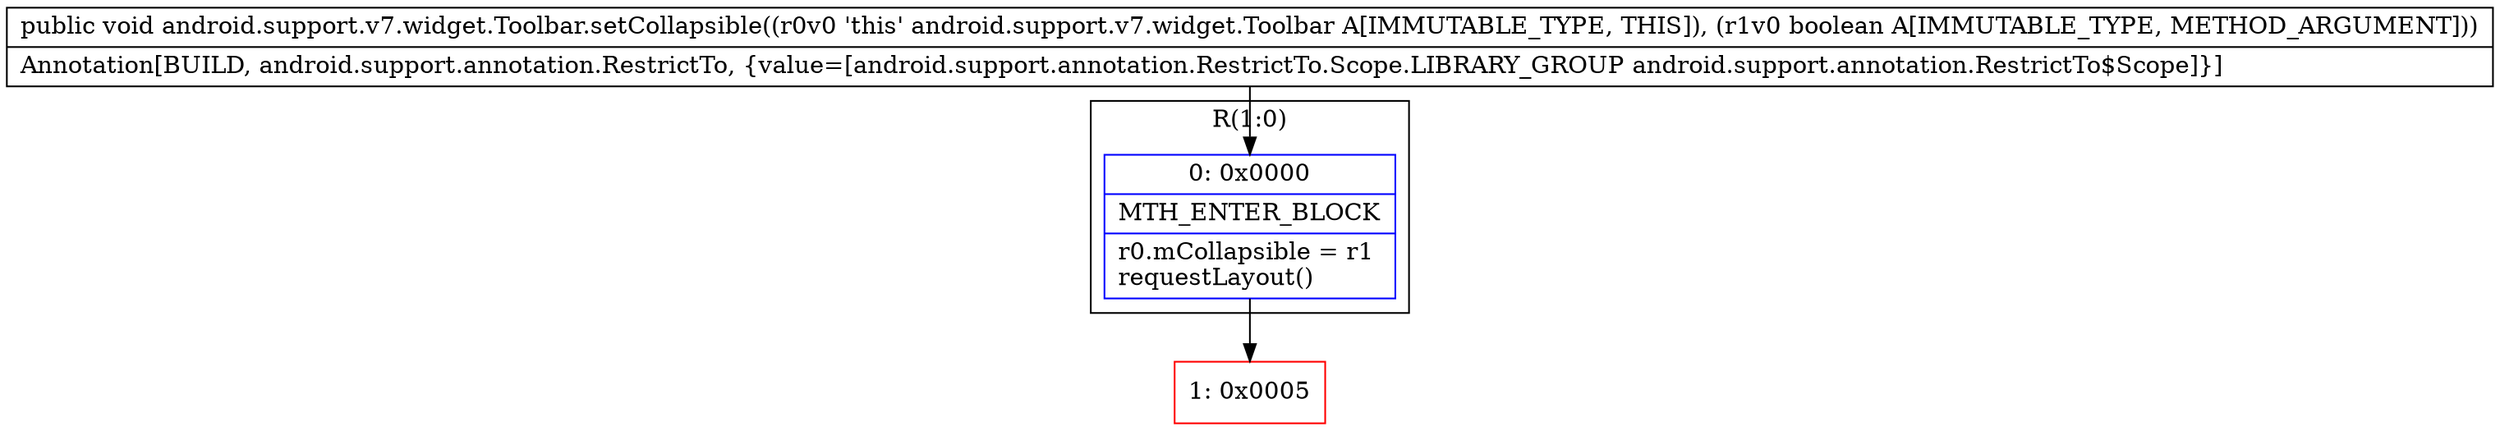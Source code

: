 digraph "CFG forandroid.support.v7.widget.Toolbar.setCollapsible(Z)V" {
subgraph cluster_Region_333139205 {
label = "R(1:0)";
node [shape=record,color=blue];
Node_0 [shape=record,label="{0\:\ 0x0000|MTH_ENTER_BLOCK\l|r0.mCollapsible = r1\lrequestLayout()\l}"];
}
Node_1 [shape=record,color=red,label="{1\:\ 0x0005}"];
MethodNode[shape=record,label="{public void android.support.v7.widget.Toolbar.setCollapsible((r0v0 'this' android.support.v7.widget.Toolbar A[IMMUTABLE_TYPE, THIS]), (r1v0 boolean A[IMMUTABLE_TYPE, METHOD_ARGUMENT]))  | Annotation[BUILD, android.support.annotation.RestrictTo, \{value=[android.support.annotation.RestrictTo.Scope.LIBRARY_GROUP android.support.annotation.RestrictTo$Scope]\}]\l}"];
MethodNode -> Node_0;
Node_0 -> Node_1;
}

